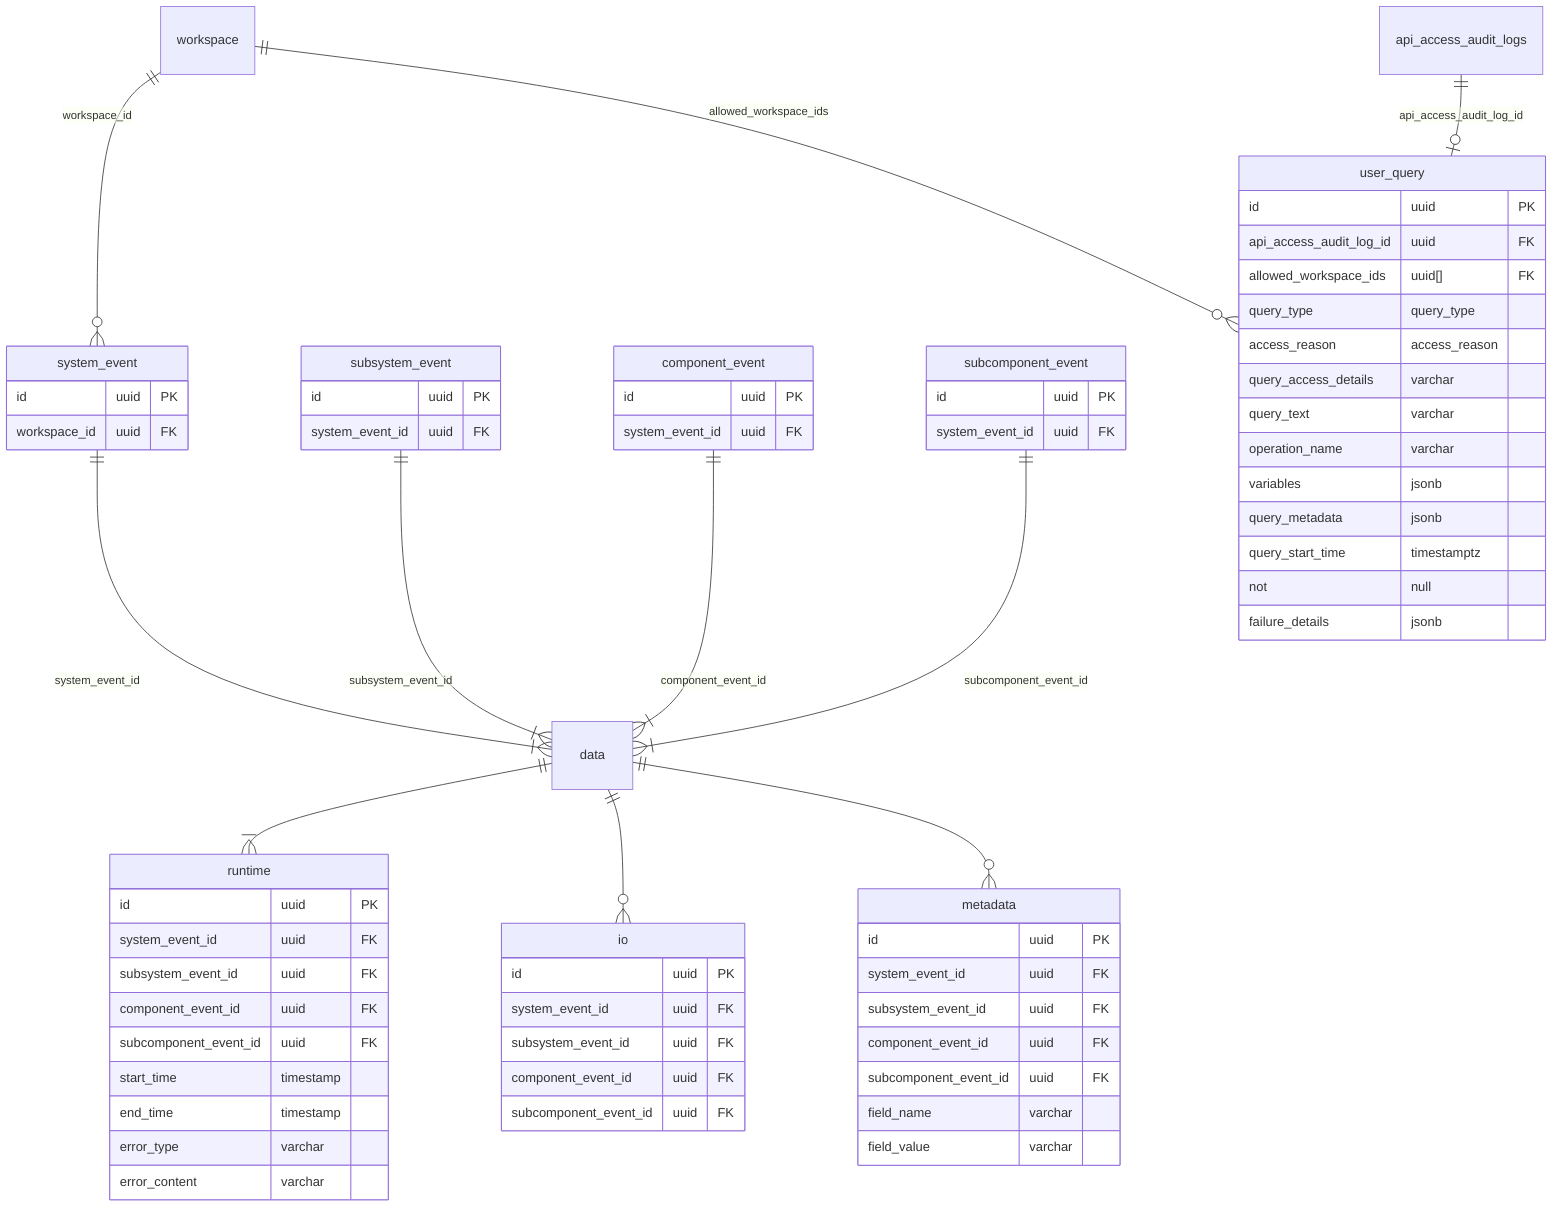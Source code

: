 erDiagram

workspace ||--o{ system_event : workspace_id

system_event ||--|{ data : system_event_id
subsystem_event ||--|{ data : subsystem_event_id
component_event ||--|{ data: component_event_id
subcomponent_event ||--|{ data: subcomponent_event_id

data ||--|{ runtime : ""
data ||--o{ io : ""
data ||--o{ metadata : ""

api_access_audit_logs ||--o| user_query : api_access_audit_log_id
workspace ||--o{ user_query : allowed_workspace_ids

system_event {
    id uuid PK
    workspace_id uuid FK
}

subsystem_event {
    id uuid PK
    system_event_id uuid FK
}

component_event {
    id uuid PK
    system_event_id uuid FK
}

subcomponent_event {
    id uuid PK
    system_event_id uuid FK
}

runtime {
    id uuid PK
    system_event_id uuid FK
    subsystem_event_id uuid FK
    component_event_id uuid FK
    subcomponent_event_id uuid FK
    start_time timestamp
    end_time timestamp
    error_type varchar
    error_content varchar
}

io {
    id uuid PK
    system_event_id uuid FK
    subsystem_event_id uuid FK
    component_event_id uuid FK
    subcomponent_event_id uuid FK
}

metadata {
    id uuid PK
    system_event_id uuid FK
    subsystem_event_id uuid FK
    component_event_id uuid FK
    subcomponent_event_id uuid FK
    field_name varchar
    field_value varchar
}

user_query {
    id uuid PK
    api_access_audit_log_id uuid FK
    allowed_workspace_ids uuid[] FK
    query_type query_type
    access_reason access_reason
    query_access_details varchar
    query_text varchar
    operation_name varchar
    variables jsonb
    query_metadata jsonb
    query_start_time timestamptz not null
    failure_details jsonb
}